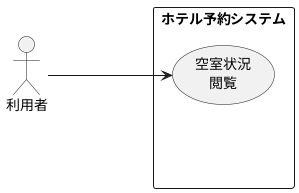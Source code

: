 @startuml 総合演習１
    left to right direction
    actor 利用者
    
    rectangle ホテル予約システム {
        usecase (空室状況\n閲覧) as eturan
        usecase a #FFFFFF;line:white;text:white;
        ' 予約 ...> ログイン:<< include >>
    }
    利用者 ---> eturan

@enduml